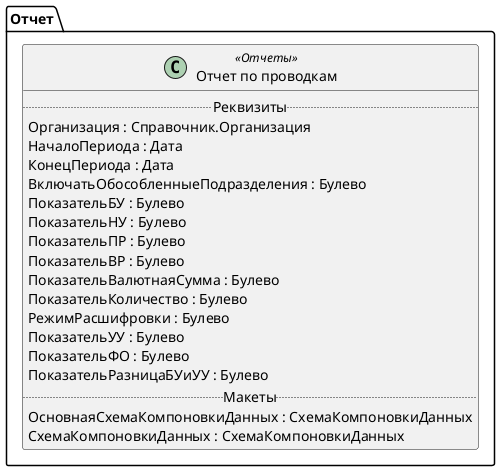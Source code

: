 ﻿@startuml ОтчетПоПроводкам
'!include templates.wsd
'..\include templates.wsd
class Отчет.ОтчетПоПроводкам as "Отчет по проводкам" <<Отчеты>>
{
..Реквизиты..
Организация : Справочник.Организация
НачалоПериода : Дата
КонецПериода : Дата
ВключатьОбособленныеПодразделения : Булево
ПоказательБУ : Булево
ПоказательНУ : Булево
ПоказательПР : Булево
ПоказательВР : Булево
ПоказательВалютнаяСумма : Булево
ПоказательКоличество : Булево
РежимРасшифровки : Булево
ПоказательУУ : Булево
ПоказательФО : Булево
ПоказательРазницаБУиУУ : Булево
..Макеты..
ОсновнаяСхемаКомпоновкиДанных : СхемаКомпоновкиДанных
СхемаКомпоновкиДанных : СхемаКомпоновкиДанных
}
@enduml
